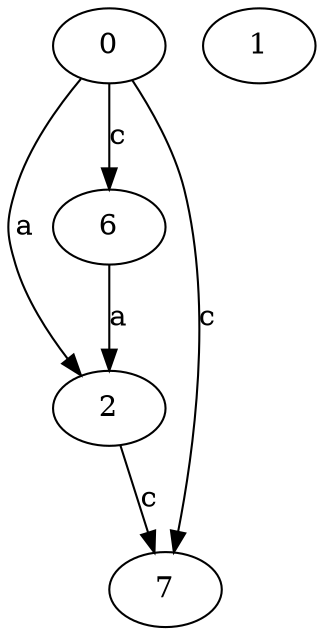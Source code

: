 strict digraph  {
0;
1;
2;
6;
7;
0 -> 2  [label=a];
0 -> 6  [label=c];
0 -> 7  [label=c];
2 -> 7  [label=c];
6 -> 2  [label=a];
}
